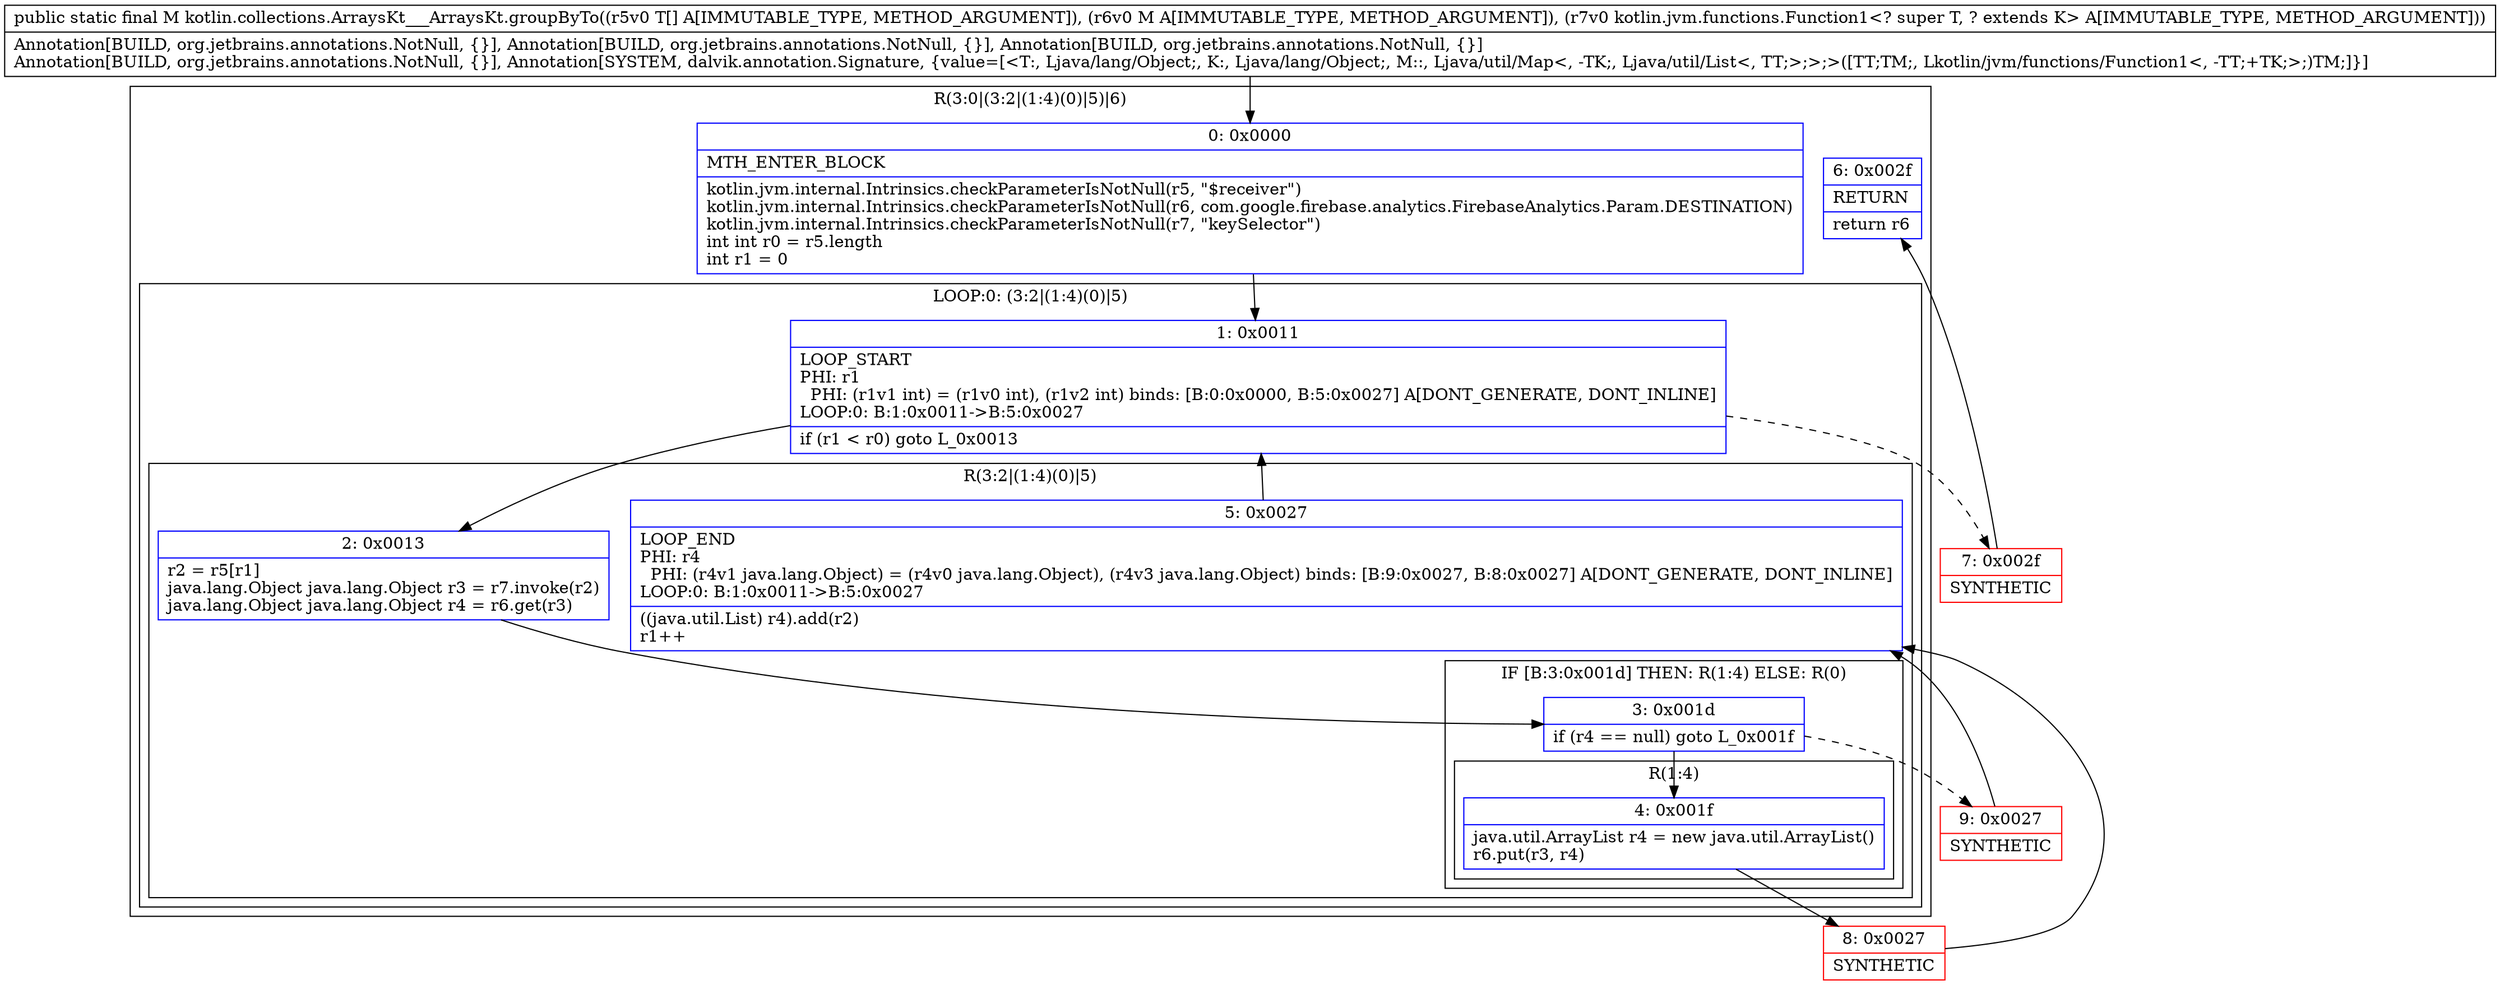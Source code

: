 digraph "CFG forkotlin.collections.ArraysKt___ArraysKt.groupByTo([Ljava\/lang\/Object;Ljava\/util\/Map;Lkotlin\/jvm\/functions\/Function1;)Ljava\/util\/Map;" {
subgraph cluster_Region_398276162 {
label = "R(3:0|(3:2|(1:4)(0)|5)|6)";
node [shape=record,color=blue];
Node_0 [shape=record,label="{0\:\ 0x0000|MTH_ENTER_BLOCK\l|kotlin.jvm.internal.Intrinsics.checkParameterIsNotNull(r5, \"$receiver\")\lkotlin.jvm.internal.Intrinsics.checkParameterIsNotNull(r6, com.google.firebase.analytics.FirebaseAnalytics.Param.DESTINATION)\lkotlin.jvm.internal.Intrinsics.checkParameterIsNotNull(r7, \"keySelector\")\lint int r0 = r5.length\lint r1 = 0\l}"];
subgraph cluster_LoopRegion_475806695 {
label = "LOOP:0: (3:2|(1:4)(0)|5)";
node [shape=record,color=blue];
Node_1 [shape=record,label="{1\:\ 0x0011|LOOP_START\lPHI: r1 \l  PHI: (r1v1 int) = (r1v0 int), (r1v2 int) binds: [B:0:0x0000, B:5:0x0027] A[DONT_GENERATE, DONT_INLINE]\lLOOP:0: B:1:0x0011\-\>B:5:0x0027\l|if (r1 \< r0) goto L_0x0013\l}"];
subgraph cluster_Region_787183025 {
label = "R(3:2|(1:4)(0)|5)";
node [shape=record,color=blue];
Node_2 [shape=record,label="{2\:\ 0x0013|r2 = r5[r1]\ljava.lang.Object java.lang.Object r3 = r7.invoke(r2)\ljava.lang.Object java.lang.Object r4 = r6.get(r3)\l}"];
subgraph cluster_IfRegion_1247942205 {
label = "IF [B:3:0x001d] THEN: R(1:4) ELSE: R(0)";
node [shape=record,color=blue];
Node_3 [shape=record,label="{3\:\ 0x001d|if (r4 == null) goto L_0x001f\l}"];
subgraph cluster_Region_1452020099 {
label = "R(1:4)";
node [shape=record,color=blue];
Node_4 [shape=record,label="{4\:\ 0x001f|java.util.ArrayList r4 = new java.util.ArrayList()\lr6.put(r3, r4)\l}"];
}
subgraph cluster_Region_2120176264 {
label = "R(0)";
node [shape=record,color=blue];
}
}
Node_5 [shape=record,label="{5\:\ 0x0027|LOOP_END\lPHI: r4 \l  PHI: (r4v1 java.lang.Object) = (r4v0 java.lang.Object), (r4v3 java.lang.Object) binds: [B:9:0x0027, B:8:0x0027] A[DONT_GENERATE, DONT_INLINE]\lLOOP:0: B:1:0x0011\-\>B:5:0x0027\l|((java.util.List) r4).add(r2)\lr1++\l}"];
}
}
Node_6 [shape=record,label="{6\:\ 0x002f|RETURN\l|return r6\l}"];
}
Node_7 [shape=record,color=red,label="{7\:\ 0x002f|SYNTHETIC\l}"];
Node_8 [shape=record,color=red,label="{8\:\ 0x0027|SYNTHETIC\l}"];
Node_9 [shape=record,color=red,label="{9\:\ 0x0027|SYNTHETIC\l}"];
MethodNode[shape=record,label="{public static final M kotlin.collections.ArraysKt___ArraysKt.groupByTo((r5v0 T[] A[IMMUTABLE_TYPE, METHOD_ARGUMENT]), (r6v0 M A[IMMUTABLE_TYPE, METHOD_ARGUMENT]), (r7v0 kotlin.jvm.functions.Function1\<? super T, ? extends K\> A[IMMUTABLE_TYPE, METHOD_ARGUMENT]))  | Annotation[BUILD, org.jetbrains.annotations.NotNull, \{\}], Annotation[BUILD, org.jetbrains.annotations.NotNull, \{\}], Annotation[BUILD, org.jetbrains.annotations.NotNull, \{\}]\lAnnotation[BUILD, org.jetbrains.annotations.NotNull, \{\}], Annotation[SYSTEM, dalvik.annotation.Signature, \{value=[\<T:, Ljava\/lang\/Object;, K:, Ljava\/lang\/Object;, M::, Ljava\/util\/Map\<, \-TK;, Ljava\/util\/List\<, TT;\>;\>;\>([TT;TM;, Lkotlin\/jvm\/functions\/Function1\<, \-TT;+TK;\>;)TM;]\}]\l}"];
MethodNode -> Node_0;
Node_0 -> Node_1;
Node_1 -> Node_2;
Node_1 -> Node_7[style=dashed];
Node_2 -> Node_3;
Node_3 -> Node_4;
Node_3 -> Node_9[style=dashed];
Node_4 -> Node_8;
Node_5 -> Node_1;
Node_7 -> Node_6;
Node_8 -> Node_5;
Node_9 -> Node_5;
}

